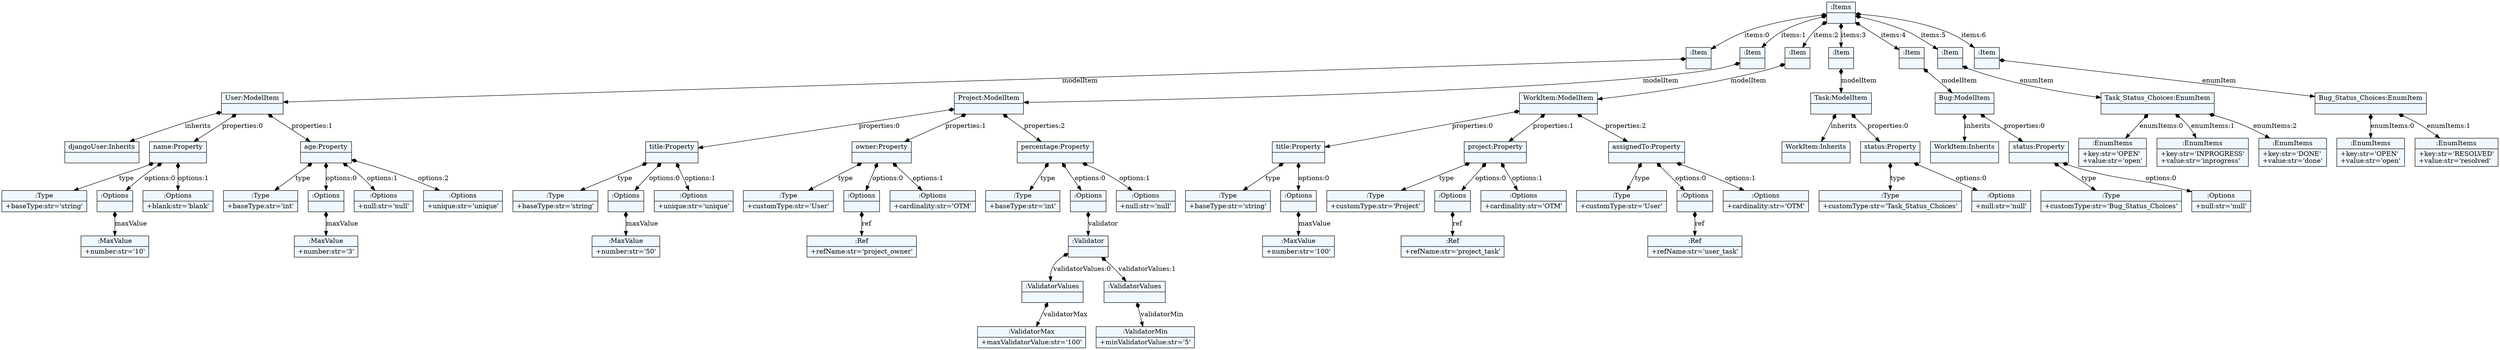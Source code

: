 
    digraph xtext {
    fontname = "Bitstream Vera Sans"
    fontsize = 8
    node[
        shape=record,
        style=filled,
        fillcolor=aliceblue
    ]
    nodesep = 0.3
    edge[dir=black,arrowtail=empty]


69994592 -> 70114160 [label="items:0" arrowtail=diamond dir=both]
70114160 -> 70114048 [label="modelItem" arrowtail=diamond dir=both]
70114048 -> 70075504 [label="inherits" arrowtail=diamond dir=both]
70075504[label="{djangoUser:Inherits|}"]
70114048 -> 70075168 [label="properties:0" arrowtail=diamond dir=both]
70075168 -> 70074944 [label="type" arrowtail=diamond dir=both]
70074944[label="{:Type|+baseType:str='string'\l}"]
70075168 -> 69828392 [label="options:0" arrowtail=diamond dir=both]
69828392 -> 70093568 [label="maxValue" arrowtail=diamond dir=both]
70093568[label="{:MaxValue|+number:str='10'\l}"]
69828392[label="{:Options|}"]
70075168 -> 69828168 [label="options:1" arrowtail=diamond dir=both]
69828168[label="{:Options|+blank:str='blank'\l}"]
70075168[label="{name:Property|}"]
70114048 -> 70076960 [label="properties:1" arrowtail=diamond dir=both]
70076960 -> 70093792 [label="type" arrowtail=diamond dir=both]
70093792[label="{:Type|+baseType:str='int'\l}"]
70076960 -> 70092616 [label="options:0" arrowtail=diamond dir=both]
70092616 -> 70094352 [label="maxValue" arrowtail=diamond dir=both]
70094352[label="{:MaxValue|+number:str='3'\l}"]
70092616[label="{:Options|}"]
70076960 -> 70092392 [label="options:1" arrowtail=diamond dir=both]
70092392[label="{:Options|+null:str='null'\l}"]
70076960 -> 70094240 [label="options:2" arrowtail=diamond dir=both]
70094240[label="{:Options|+unique:str='unique'\l}"]
70076960[label="{age:Property|}"]
70114048[label="{User:ModelItem|}"]
70114160[label="{:Item|}"]
69994592 -> 70111752 [label="items:1" arrowtail=diamond dir=both]
70111752 -> 70076400 [label="modelItem" arrowtail=diamond dir=both]
70076400 -> 70094016 [label="properties:0" arrowtail=diamond dir=both]
70094016 -> 70092056 [label="type" arrowtail=diamond dir=both]
70092056[label="{:Type|+baseType:str='string'\l}"]
70094016 -> 70093288 [label="options:0" arrowtail=diamond dir=both]
70093288 -> 70090936 [label="maxValue" arrowtail=diamond dir=both]
70090936[label="{:MaxValue|+number:str='50'\l}"]
70093288[label="{:Options|}"]
70094016 -> 70092840 [label="options:1" arrowtail=diamond dir=both]
70092840[label="{:Options|+unique:str='unique'\l}"]
70094016[label="{title:Property|}"]
70076400 -> 70093736 [label="properties:1" arrowtail=diamond dir=both]
70093736 -> 70093344 [label="type" arrowtail=diamond dir=both]
70093344[label="{:Type|+customType:str='User'\l}"]
70093736 -> 70092672 [label="options:0" arrowtail=diamond dir=both]
70092672 -> 70092896 [label="ref" arrowtail=diamond dir=both]
70092896[label="{:Ref|+refName:str='project_owner'\l}"]
70092672[label="{:Options|}"]
70093736 -> 70092448 [label="options:1" arrowtail=diamond dir=both]
70092448[label="{:Options|+cardinality:str='OTM'\l}"]
70093736[label="{owner:Property|}"]
70076400 -> 70093064 [label="properties:2" arrowtail=diamond dir=both]
70093064 -> 70091048 [label="type" arrowtail=diamond dir=both]
70091048[label="{:Type|+baseType:str='int'\l}"]
70093064 -> 70132848 [label="options:0" arrowtail=diamond dir=both]
70132848 -> 70132792 [label="validator" arrowtail=diamond dir=both]
70132792 -> 70133128 [label="validatorValues:0" arrowtail=diamond dir=both]
70133128 -> 70133240 [label="validatorMax" arrowtail=diamond dir=both]
70133240[label="{:ValidatorMax|+maxValidatorValue:str='100'\l}"]
70133128[label="{:ValidatorValues|}"]
70132792 -> 70133184 [label="validatorValues:1" arrowtail=diamond dir=both]
70133184 -> 70133352 [label="validatorMin" arrowtail=diamond dir=both]
70133352[label="{:ValidatorMin|+minValidatorValue:str='5'\l}"]
70133184[label="{:ValidatorValues|}"]
70132792[label="{:Validator|}"]
70132848[label="{:Options|}"]
70093064 -> 70132904 [label="options:1" arrowtail=diamond dir=both]
70132904[label="{:Options|+null:str='null'\l}"]
70093064[label="{percentage:Property|}"]
70076400[label="{Project:ModelItem|}"]
70111752[label="{:Item|}"]
69994592 -> 70076232 [label="items:2" arrowtail=diamond dir=both]
70076232 -> 70077800 [label="modelItem" arrowtail=diamond dir=both]
70077800 -> 70132960 [label="properties:0" arrowtail=diamond dir=both]
70132960 -> 70133016 [label="type" arrowtail=diamond dir=both]
70133016[label="{:Type|+baseType:str='string'\l}"]
70132960 -> 70133296 [label="options:0" arrowtail=diamond dir=both]
70133296 -> 70133408 [label="maxValue" arrowtail=diamond dir=both]
70133408[label="{:MaxValue|+number:str='100'\l}"]
70133296[label="{:Options|}"]
70132960[label="{title:Property|}"]
70077800 -> 70133072 [label="properties:1" arrowtail=diamond dir=both]
70133072 -> 70133576 [label="type" arrowtail=diamond dir=both]
70133576[label="{:Type|+customType:str='Project'\l}"]
70133072 -> 70133520 [label="options:0" arrowtail=diamond dir=both]
70133520 -> 70133744 [label="ref" arrowtail=diamond dir=both]
70133744[label="{:Ref|+refName:str='project_task'\l}"]
70133520[label="{:Options|}"]
70133072 -> 70133688 [label="options:1" arrowtail=diamond dir=both]
70133688[label="{:Options|+cardinality:str='OTM'\l}"]
70133072[label="{project:Property|}"]
70077800 -> 70133464 [label="properties:2" arrowtail=diamond dir=both]
70133464 -> 70133800 [label="type" arrowtail=diamond dir=both]
70133800[label="{:Type|+customType:str='User'\l}"]
70133464 -> 70133968 [label="options:0" arrowtail=diamond dir=both]
70133968 -> 70133912 [label="ref" arrowtail=diamond dir=both]
70133912[label="{:Ref|+refName:str='user_task'\l}"]
70133968[label="{:Options|}"]
70133464 -> 70134024 [label="options:1" arrowtail=diamond dir=both]
70134024[label="{:Options|+cardinality:str='OTM'\l}"]
70133464[label="{assignedTo:Property|}"]
70077800[label="{WorkItem:ModelItem|}"]
70076232[label="{:Item|}"]
69994592 -> 70076120 [label="items:3" arrowtail=diamond dir=both]
70076120 -> 70093120 [label="modelItem" arrowtail=diamond dir=both]
70093120 -> 70134080 [label="inherits" arrowtail=diamond dir=both]
70134080[label="{WorkItem:Inherits|}"]
70093120 -> 70134248 [label="properties:0" arrowtail=diamond dir=both]
70134248 -> 70134136 [label="type" arrowtail=diamond dir=both]
70134136[label="{:Type|+customType:str='Task_Status_Choices'\l}"]
70134248 -> 70134304 [label="options:0" arrowtail=diamond dir=both]
70134304[label="{:Options|+null:str='null'\l}"]
70134248[label="{status:Property|}"]
70093120[label="{Task:ModelItem|}"]
70076120[label="{:Item|}"]
69994592 -> 70093512 [label="items:4" arrowtail=diamond dir=both]
70093512 -> 70133632 [label="modelItem" arrowtail=diamond dir=both]
70133632 -> 70134472 [label="inherits" arrowtail=diamond dir=both]
70134472[label="{WorkItem:Inherits|}"]
70133632 -> 70134528 [label="properties:0" arrowtail=diamond dir=both]
70134528 -> 70134416 [label="type" arrowtail=diamond dir=both]
70134416[label="{:Type|+customType:str='Bug_Status_Choices'\l}"]
70134528 -> 70134640 [label="options:0" arrowtail=diamond dir=both]
70134640[label="{:Options|+null:str='null'\l}"]
70134528[label="{status:Property|}"]
70133632[label="{Bug:ModelItem|}"]
70093512[label="{:Item|}"]
69994592 -> 70090824 [label="items:5" arrowtail=diamond dir=both]
70090824 -> 70134192 [label="enumItem" arrowtail=diamond dir=both]
70134192 -> 70134696 [label="enumItems:0" arrowtail=diamond dir=both]
70134696[label="{:EnumItems|+key:str='OPEN'\l+value:str='open'\l}"]
70134192 -> 70134864 [label="enumItems:1" arrowtail=diamond dir=both]
70134864[label="{:EnumItems|+key:str='INPROGRESS'\l+value:str='inprogress'\l}"]
70134192 -> 70134752 [label="enumItems:2" arrowtail=diamond dir=both]
70134752[label="{:EnumItems|+key:str='DONE'\l+value:str='done'\l}"]
70134192[label="{Task_Status_Choices:EnumItem|}"]
70090824[label="{:Item|}"]
69994592 -> 70133856 [label="items:6" arrowtail=diamond dir=both]
70133856 -> 70134584 [label="enumItem" arrowtail=diamond dir=both]
70134584 -> 70134976 [label="enumItems:0" arrowtail=diamond dir=both]
70134976[label="{:EnumItems|+key:str='OPEN'\l+value:str='open'\l}"]
70134584 -> 70135088 [label="enumItems:1" arrowtail=diamond dir=both]
70135088[label="{:EnumItems|+key:str='RESOLVED'\l+value:str='resolved'\l}"]
70134584[label="{Bug_Status_Choices:EnumItem|}"]
70133856[label="{:Item|}"]
69994592[label="{:Items|}"]

}
